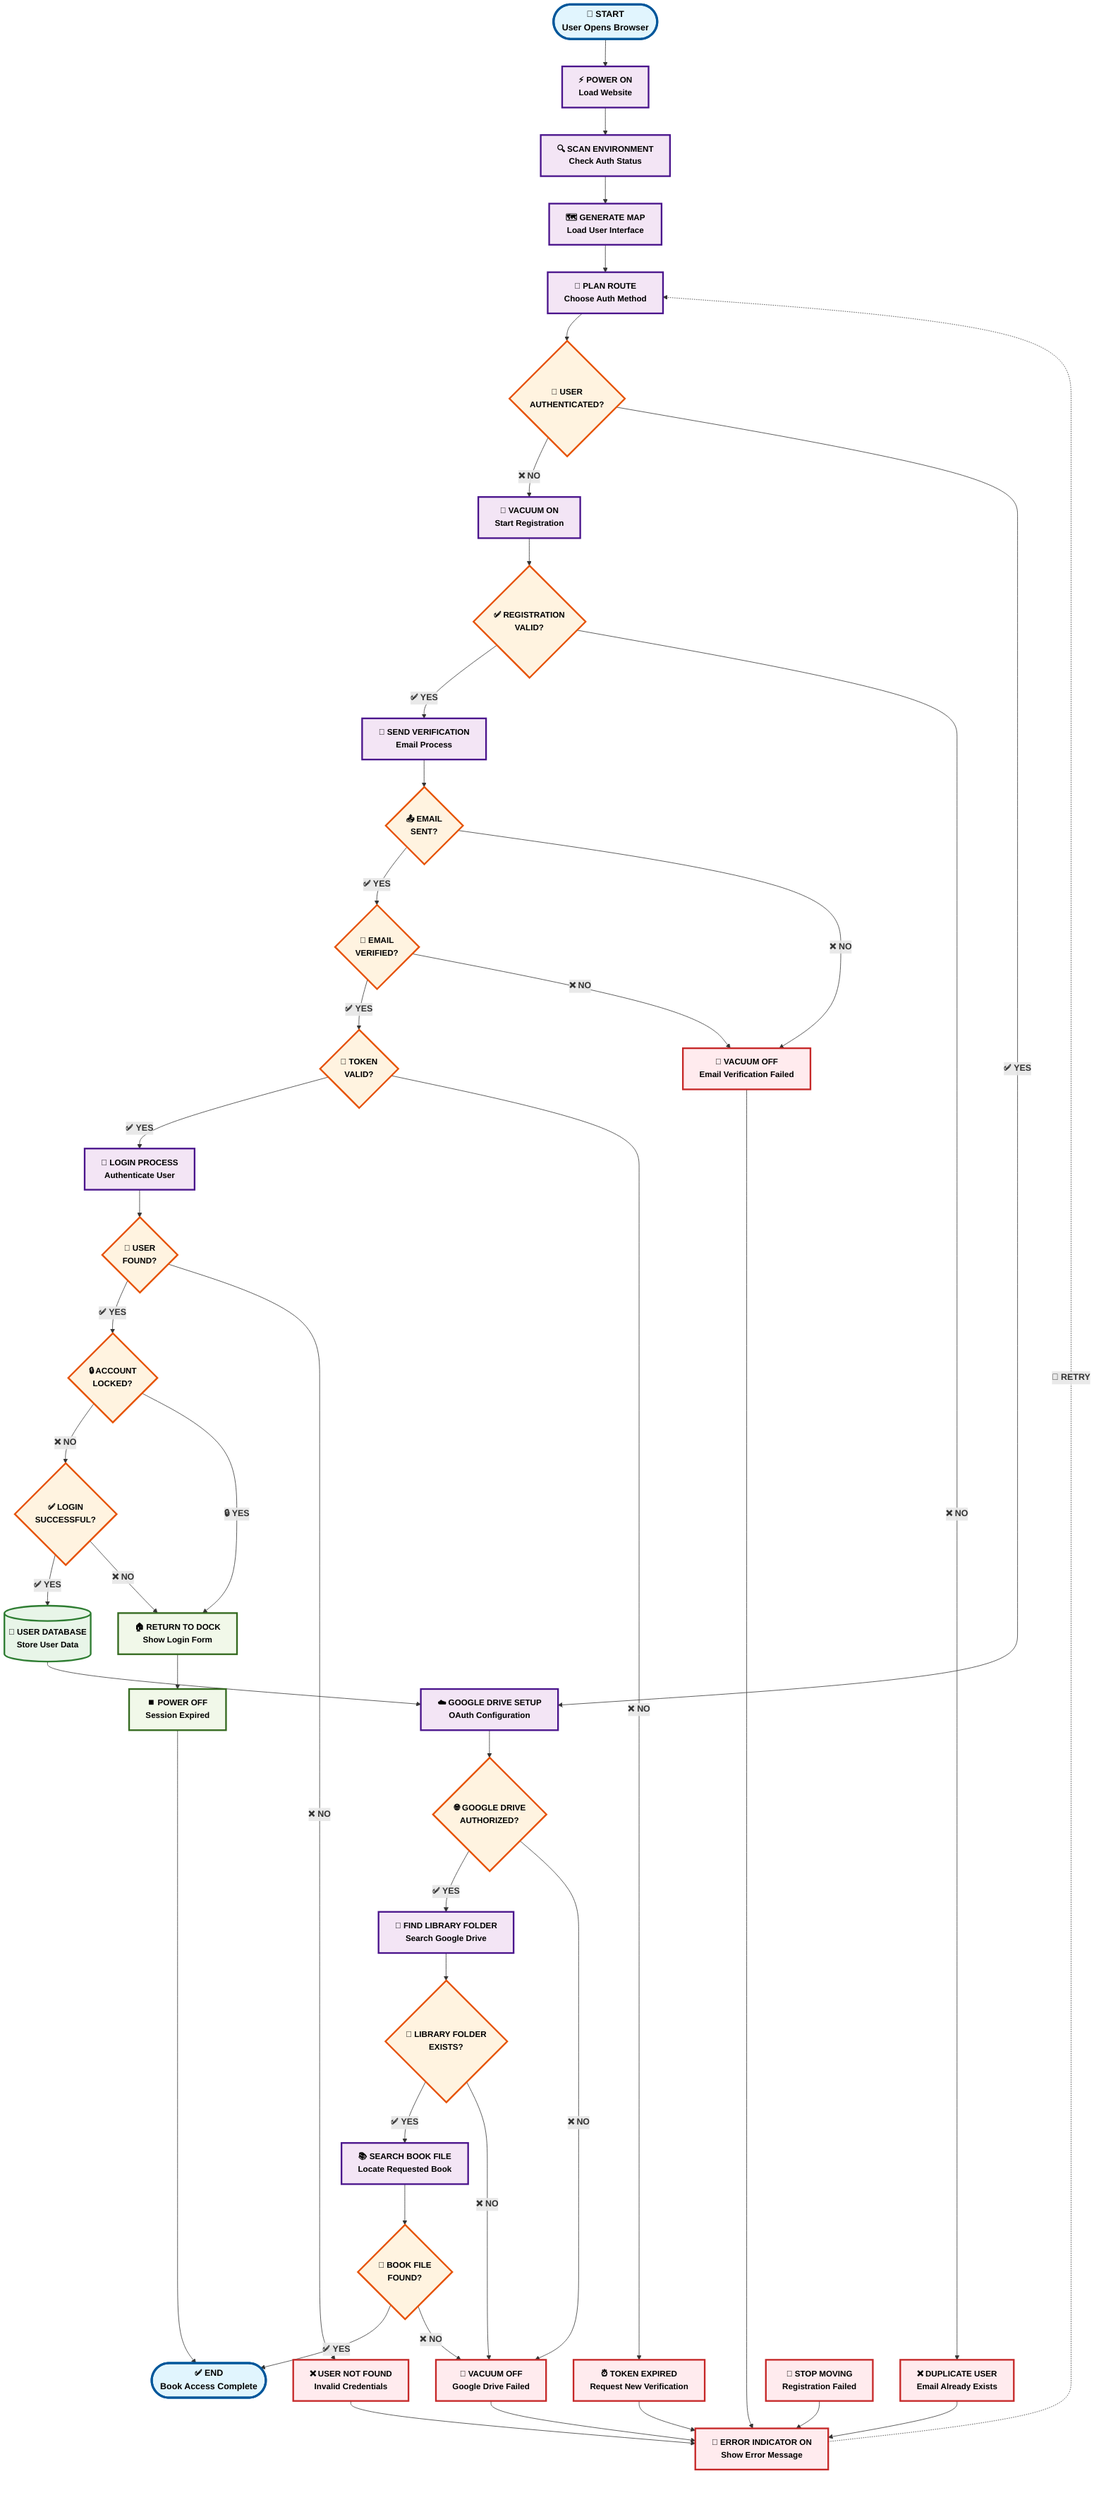 flowchart TD
    %% Enhanced Professional AndyLibrary User Process Flowchart
    %% Optimized for presentations with larger, bolder text
    
    %% Start/End Nodes
    START([🚀 START<br/><b>User Opens Browser</b>])
    END([✅ END<br/><b>Book Access Complete</b>])
    
    %% Main Process Flow
    POWER_ON[⚡ POWER ON<br/><b>Load Website</b>]
    SCAN_ENV[🔍 SCAN ENVIRONMENT<br/><b>Check Auth Status</b>]
    GEN_MAP[🗺️ GENERATE MAP<br/><b>Load User Interface</b>]
    PLAN_ROUTE[🎯 PLAN ROUTE<br/><b>Choose Auth Method</b>]
    
    %% Authentication Decision
    AUTH_CHECK{🔐 USER<br/><b>AUTHENTICATED?</b>}
    
    %% Registration Flow
    VAC_ON[🔄 VACUUM ON<br/><b>Start Registration</b>]
    REG_VALID{✅ REGISTRATION<br/><b>VALID?</b>}
    SEND_EMAIL[📧 SEND VERIFICATION<br/><b>Email Process</b>]
    EMAIL_SENT{📤 EMAIL<br/><b>SENT?</b>}
    VACUUM_FULL{📧 EMAIL<br/><b>VERIFIED?</b>}
    TOKEN_VALID{🎫 TOKEN<br/><b>VALID?</b>}
    
    %% Login Flow  
    LOGIN_PROCESS[🔑 LOGIN PROCESS<br/><b>Authenticate User</b>]
    USER_FOUND{👤 USER<br/><b>FOUND?</b>}
    BATTERY_LOW{🔒 ACCOUNT<br/><b>LOCKED?</b>}
    LOGIN_SUCCESS{✅ LOGIN<br/><b>SUCCESSFUL?</b>}
    
    %% Data Storage
    ROUTE[(💾 USER DATABASE<br/><b>Store User Data</b>)]
    
    %% Google Drive Integration
    GDRIVE_SETUP[☁️ GOOGLE DRIVE SETUP<br/><b>OAuth Configuration</b>]
    GDRIVE_AUTH{🌐 GOOGLE DRIVE<br/><b>AUTHORIZED?</b>}
    FIND_FOLDER[📁 FIND LIBRARY FOLDER<br/><b>Search Google Drive</b>]
    FOLDER_EXISTS{📂 LIBRARY FOLDER<br/><b>EXISTS?</b>}
    BOOK_SEARCH[📚 SEARCH BOOK FILE<br/><b>Locate Requested Book</b>]
    FILE_FOUND{📖 BOOK FILE<br/><b>FOUND?</b>}
    
    %% Error States
    ERROR_IND[🚨 ERROR INDICATOR ON<br/><b>Show Error Message</b>]
    DUPLICATE_USER[❌ DUPLICATE USER<br/><b>Email Already Exists</b>]
    VAC_OFF_1[🔴 VACUUM OFF<br/><b>Email Verification Failed</b>]
    TOKEN_EXPIRED[⏰ TOKEN EXPIRED<br/><b>Request New Verification</b>]
    USER_NOT_FOUND[❌ USER NOT FOUND<br/><b>Invalid Credentials</b>]
    VAC_OFF_2[🔴 VACUUM OFF<br/><b>Google Drive Failed</b>]
    STOP_MOVING[🛑 STOP MOVING<br/><b>Registration Failed</b>]
    
    %% Action States
    RETURN_DOCK[🏠 RETURN TO DOCK<br/><b>Show Login Form</b>]
    POWER_OFF[⏹️ POWER OFF<br/><b>Session Expired</b>]
    
    %% MAIN FLOW CONNECTIONS
    START --> POWER_ON
    POWER_ON --> SCAN_ENV
    SCAN_ENV --> GEN_MAP
    GEN_MAP --> PLAN_ROUTE
    PLAN_ROUTE --> AUTH_CHECK
    
    %% AUTHENTICATION DECISION
    AUTH_CHECK -->|<b>❌ NO</b>| VAC_ON
    AUTH_CHECK -->|<b>✅ YES</b>| GDRIVE_SETUP
    
    %% REGISTRATION FLOW
    VAC_ON --> REG_VALID
    REG_VALID -->|<b>✅ YES</b>| SEND_EMAIL
    REG_VALID -->|<b>❌ NO</b>| DUPLICATE_USER
    
    SEND_EMAIL --> EMAIL_SENT
    EMAIL_SENT -->|<b>✅ YES</b>| VACUUM_FULL
    EMAIL_SENT -->|<b>❌ NO</b>| VAC_OFF_1
    
    VACUUM_FULL -->|<b>✅ YES</b>| TOKEN_VALID
    VACUUM_FULL -->|<b>❌ NO</b>| VAC_OFF_1
    
    TOKEN_VALID -->|<b>✅ YES</b>| LOGIN_PROCESS
    TOKEN_VALID -->|<b>❌ NO</b>| TOKEN_EXPIRED
    
    %% LOGIN FLOW
    LOGIN_PROCESS --> USER_FOUND
    USER_FOUND -->|<b>✅ YES</b>| BATTERY_LOW
    USER_FOUND -->|<b>❌ NO</b>| USER_NOT_FOUND
    
    BATTERY_LOW -->|<b>❌ NO</b>| LOGIN_SUCCESS
    BATTERY_LOW -->|<b>🔒 YES</b>| RETURN_DOCK
    
    LOGIN_SUCCESS -->|<b>✅ YES</b>| ROUTE
    LOGIN_SUCCESS -->|<b>❌ NO</b>| RETURN_DOCK
    
    %% DATABASE STORAGE
    ROUTE --> GDRIVE_SETUP
    
    %% GOOGLE DRIVE FLOW
    GDRIVE_SETUP --> GDRIVE_AUTH
    GDRIVE_AUTH -->|<b>✅ YES</b>| FIND_FOLDER
    GDRIVE_AUTH -->|<b>❌ NO</b>| VAC_OFF_2
    
    FIND_FOLDER --> FOLDER_EXISTS
    FOLDER_EXISTS -->|<b>✅ YES</b>| BOOK_SEARCH
    FOLDER_EXISTS -->|<b>❌ NO</b>| VAC_OFF_2
    
    BOOK_SEARCH --> FILE_FOUND
    FILE_FOUND -->|<b>✅ YES</b>| END
    FILE_FOUND -->|<b>❌ NO</b>| VAC_OFF_2
    
    %% ACTION FLOW
    RETURN_DOCK --> POWER_OFF
    POWER_OFF --> END
    
    %% ERROR RECOVERY FLOWS
    DUPLICATE_USER --> ERROR_IND
    STOP_MOVING --> ERROR_IND
    VAC_OFF_1 --> ERROR_IND
    TOKEN_EXPIRED --> ERROR_IND
    USER_NOT_FOUND --> ERROR_IND
    VAC_OFF_2 --> ERROR_IND
    ERROR_IND -.->|<b>🔄 RETRY</b>| PLAN_ROUTE
    
    %% ENHANCED PROFESSIONAL STYLING WITH LARGER TEXT
    classDef startEndClass fill:#e1f5fe,stroke:#01579b,stroke-width:4px,color:#000000,font-size:16px,font-weight:900
    classDef processClass fill:#f3e5f5,stroke:#4a148c,stroke-width:3px,color:#000000,font-size:15px,font-weight:800
    classDef decisionClass fill:#fff3e0,stroke:#e65100,stroke-width:3px,color:#000000,font-size:15px,font-weight:800
    classDef storageClass fill:#e8f5e8,stroke:#2e7d32,stroke-width:3px,color:#000000,font-size:15px,font-weight:800
    classDef errorClass fill:#ffebee,stroke:#c62828,stroke-width:3px,color:#000000,font-size:15px,font-weight:800
    classDef actionClass fill:#f1f8e9,stroke:#33691e,stroke-width:3px,color:#000000,font-size:15px,font-weight:800
    
    %% APPLY ENHANCED STYLES
    class START,END startEndClass
    class POWER_ON,SCAN_ENV,GEN_MAP,PLAN_ROUTE,VAC_ON,SEND_EMAIL,LOGIN_PROCESS,GDRIVE_SETUP,FIND_FOLDER,BOOK_SEARCH processClass
    class AUTH_CHECK,REG_VALID,EMAIL_SENT,VACUUM_FULL,TOKEN_VALID,USER_FOUND,BATTERY_LOW,LOGIN_SUCCESS,GDRIVE_AUTH,FOLDER_EXISTS,FILE_FOUND decisionClass
    class ROUTE storageClass
    class ERROR_IND,DUPLICATE_USER,VAC_OFF_1,TOKEN_EXPIRED,USER_NOT_FOUND,VAC_OFF_2,STOP_MOVING errorClass
    class RETURN_DOCK,POWER_OFF actionClass